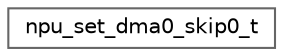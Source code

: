 digraph "Graphical Class Hierarchy"
{
 // LATEX_PDF_SIZE
  bgcolor="transparent";
  edge [fontname=Helvetica,fontsize=10,labelfontname=Helvetica,labelfontsize=10];
  node [fontname=Helvetica,fontsize=10,shape=box,height=0.2,width=0.4];
  rankdir="LR";
  Node0 [id="Node000000",label="npu_set_dma0_skip0_t",height=0.2,width=0.4,color="grey40", fillcolor="white", style="filled",URL="$structnpu__set__dma0__skip0__t.html",tooltip=" "];
}
